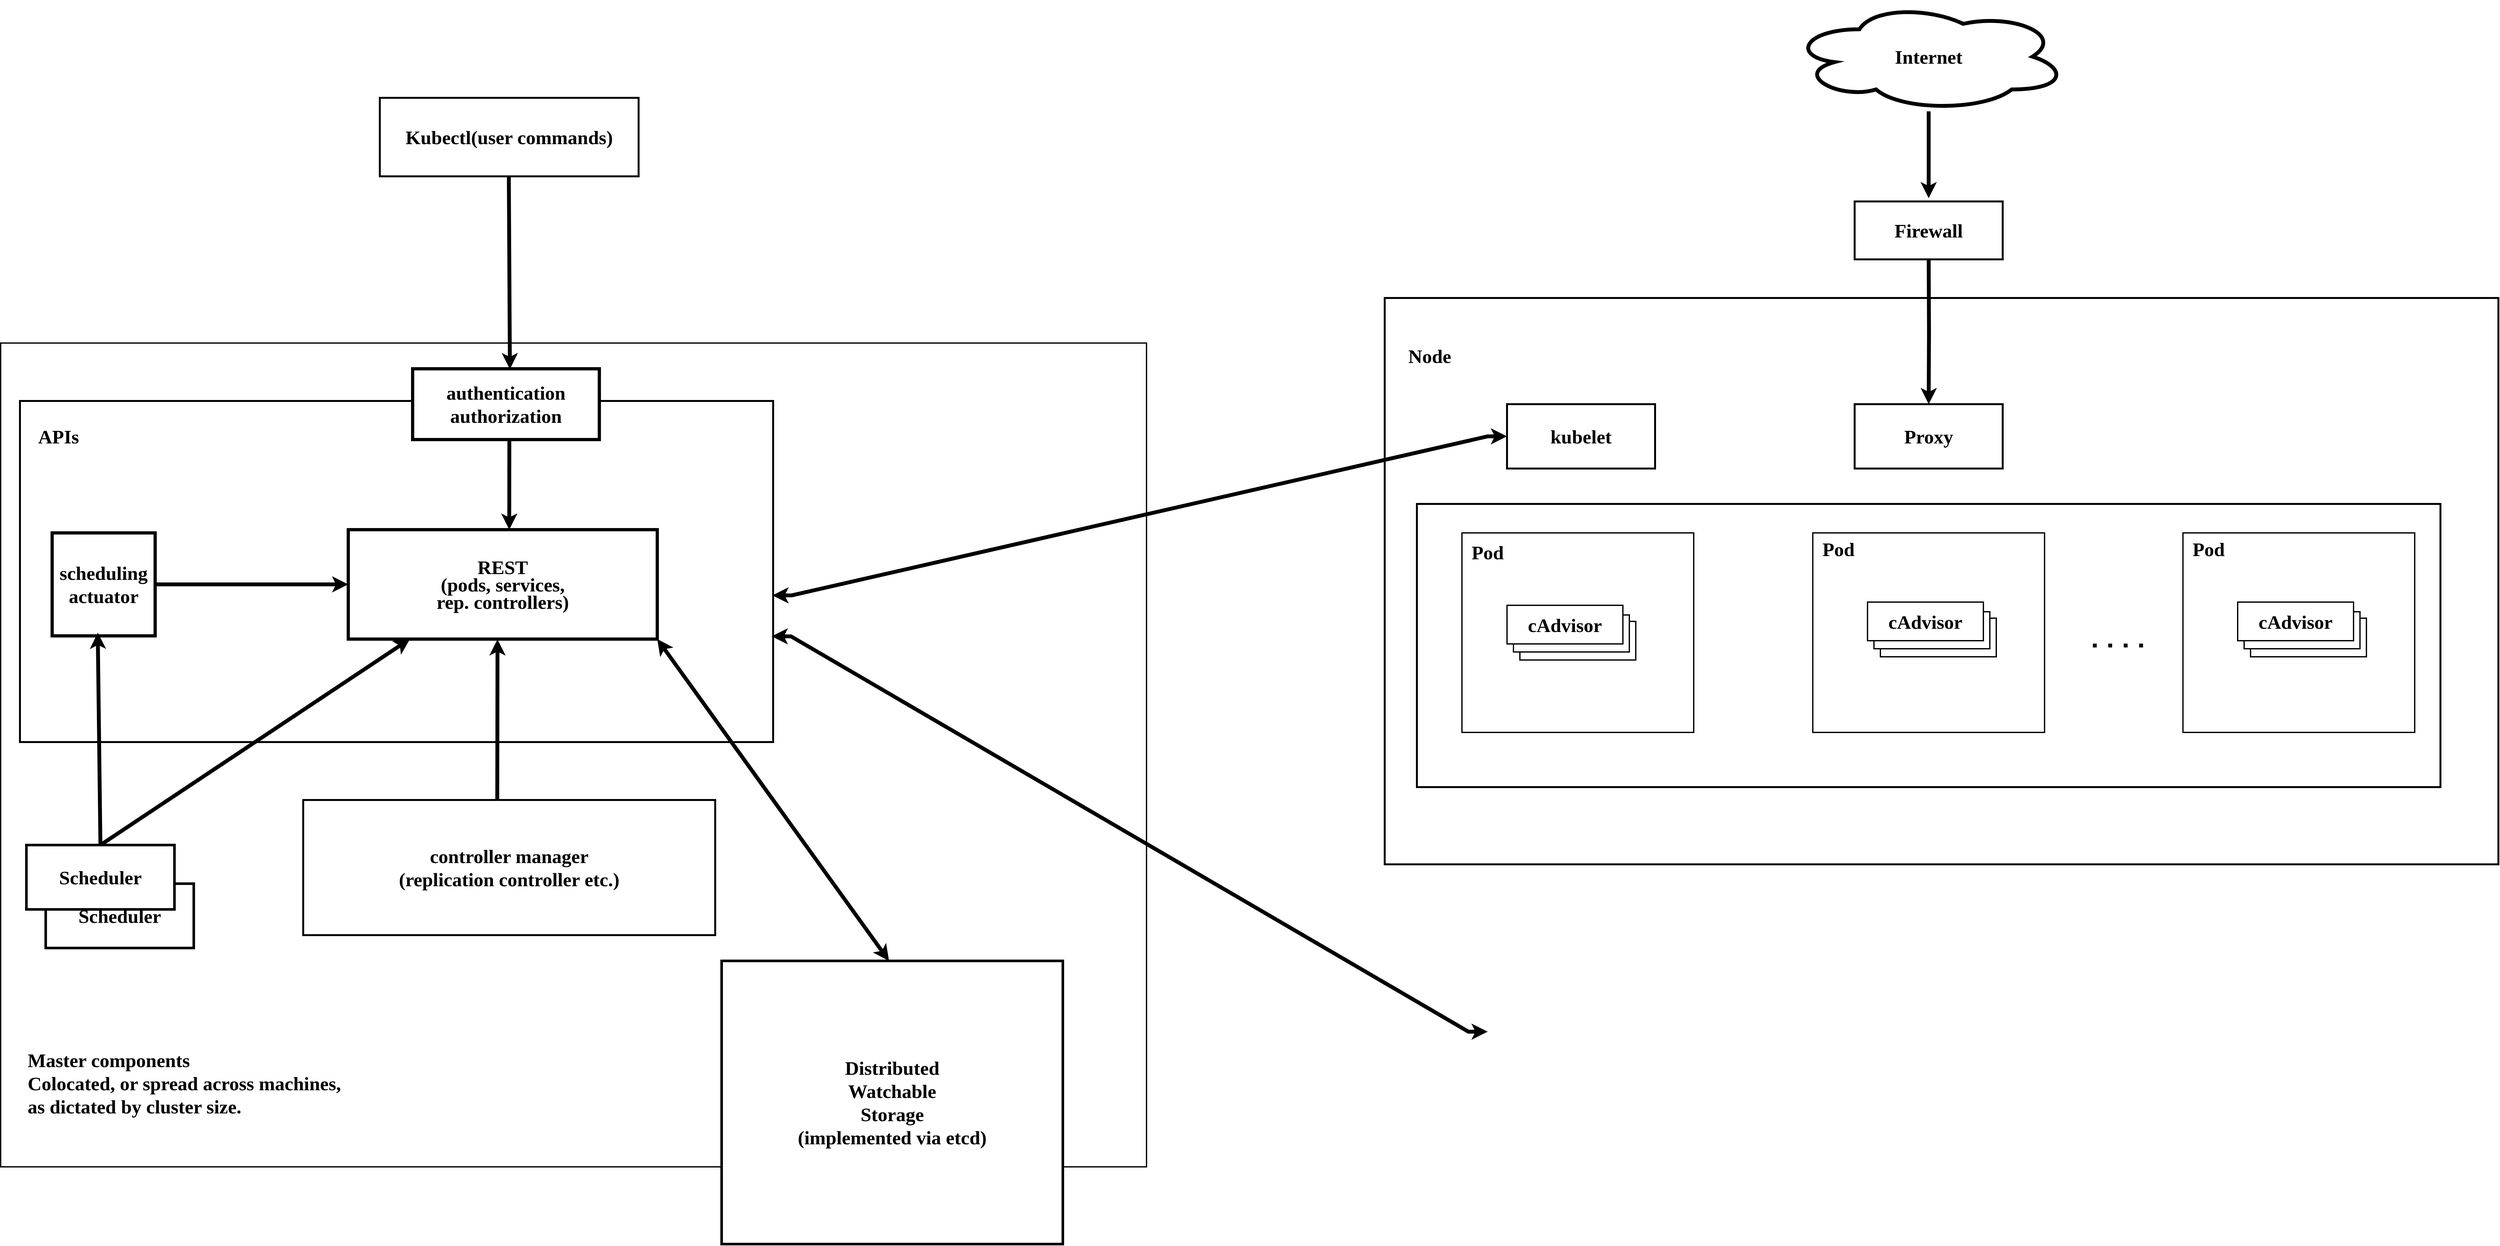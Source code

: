 <mxfile version="24.7.13">
  <diagram name="第 1 页" id="LvspWGDVvsqheb7RMKRR">
    <mxGraphModel dx="2745" dy="1413" grid="1" gridSize="10" guides="1" tooltips="1" connect="1" arrows="1" fold="1" page="1" pageScale="1" pageWidth="4000" pageHeight="2239" math="0" shadow="0">
      <root>
        <mxCell id="0" />
        <mxCell id="1" parent="0" />
        <mxCell id="ktVLUo-EPOUu5IFAiA05-36" value="" style="rounded=0;whiteSpace=wrap;html=1;movable=0;resizable=0;rotatable=0;deletable=0;editable=0;locked=1;connectable=0;strokeWidth=3;" vertex="1" parent="1">
          <mxGeometry x="2180" y="510" width="1730" height="880" as="geometry" />
        </mxCell>
        <mxCell id="ktVLUo-EPOUu5IFAiA05-21" value="" style="rounded=0;whiteSpace=wrap;html=1;strokeColor=#000000;strokeWidth=2;" vertex="1" parent="1">
          <mxGeometry x="30" y="580" width="1780" height="1280" as="geometry" />
        </mxCell>
        <mxCell id="ktVLUo-EPOUu5IFAiA05-16" value="&lt;font style=&quot;font-size: 30px;&quot; face=&quot;Comic Sans MS&quot;&gt;&lt;b&gt;Scheduler&lt;/b&gt;&lt;/font&gt;" style="rounded=0;whiteSpace=wrap;html=1;strokeWidth=4;" vertex="1" parent="1">
          <mxGeometry x="100" y="1420" width="230" height="100" as="geometry" />
        </mxCell>
        <mxCell id="ktVLUo-EPOUu5IFAiA05-4" value="" style="rounded=0;whiteSpace=wrap;html=1;strokeWidth=3;" vertex="1" parent="1">
          <mxGeometry x="60" y="670" width="1170" height="530" as="geometry" />
        </mxCell>
        <mxCell id="ktVLUo-EPOUu5IFAiA05-15" value="" style="endArrow=classic;html=1;rounded=0;strokeWidth=6;curved=0;endSize=6;exitX=0.5;exitY=0;exitDx=0;exitDy=0;entryX=0.2;entryY=0.998;entryDx=0;entryDy=0;entryPerimeter=0;" edge="1" parent="1" source="ktVLUo-EPOUu5IFAiA05-14" target="ktVLUo-EPOUu5IFAiA05-9">
          <mxGeometry width="50" height="50" relative="1" as="geometry">
            <mxPoint x="604.58" y="1265" as="sourcePoint" />
            <mxPoint x="560" y="1040" as="targetPoint" />
          </mxGeometry>
        </mxCell>
        <mxCell id="ktVLUo-EPOUu5IFAiA05-5" value="&lt;div style=&quot;font-size: 30px;&quot;&gt;&lt;font style=&quot;font-size: 30px;&quot; face=&quot;Comic Sans MS&quot;&gt;&lt;b&gt;authentication&lt;/b&gt;&lt;/font&gt;&lt;/div&gt;&lt;div style=&quot;font-size: 30px;&quot;&gt;&lt;font style=&quot;font-size: 30px;&quot; face=&quot;Comic Sans MS&quot;&gt;&lt;b&gt;authorization&lt;/b&gt;&lt;/font&gt;&lt;/div&gt;" style="rounded=0;whiteSpace=wrap;html=1;strokeWidth=5;" vertex="1" parent="1">
          <mxGeometry x="670" y="620" width="290" height="110" as="geometry" />
        </mxCell>
        <mxCell id="ktVLUo-EPOUu5IFAiA05-6" value="&lt;b&gt;&lt;font face=&quot;Comic Sans MS&quot; style=&quot;font-size: 30px;&quot;&gt;APIs&lt;/font&gt;&lt;/b&gt;" style="text;html=1;align=center;verticalAlign=middle;whiteSpace=wrap;rounded=0;" vertex="1" parent="1">
          <mxGeometry x="90" y="710" width="60" height="30" as="geometry" />
        </mxCell>
        <mxCell id="ktVLUo-EPOUu5IFAiA05-7" value="" style="group;strokeColor=default;strokeWidth=5;" vertex="1" connectable="0" parent="1">
          <mxGeometry x="620" y="200" width="400" height="120" as="geometry" />
        </mxCell>
        <mxCell id="ktVLUo-EPOUu5IFAiA05-1" value="&lt;font face=&quot;Comic Sans MS&quot; style=&quot;font-size: 30px;&quot;&gt;&lt;b&gt;Kubectl(user commands)&lt;/b&gt;&lt;/font&gt;" style="rounded=0;whiteSpace=wrap;html=1;" vertex="1" parent="ktVLUo-EPOUu5IFAiA05-7">
          <mxGeometry width="400" height="120.0" as="geometry" />
        </mxCell>
        <mxCell id="ktVLUo-EPOUu5IFAiA05-2" value="" style="endArrow=classic;html=1;rounded=0;strokeWidth=6;exitX=0.4;exitY=1.015;exitDx=0;exitDy=0;exitPerimeter=0;entryX=0.521;entryY=0.006;entryDx=0;entryDy=0;entryPerimeter=0;" edge="1" parent="ktVLUo-EPOUu5IFAiA05-7" target="ktVLUo-EPOUu5IFAiA05-5">
          <mxGeometry width="50" height="50" relative="1" as="geometry">
            <mxPoint x="199.41" y="120.0" as="sourcePoint" />
            <mxPoint x="210" y="573.333" as="targetPoint" />
          </mxGeometry>
        </mxCell>
        <mxCell id="ktVLUo-EPOUu5IFAiA05-8" value="" style="endArrow=classic;html=1;rounded=0;strokeWidth=6;exitX=0.518;exitY=1.001;exitDx=0;exitDy=0;exitPerimeter=0;entryX=0.521;entryY=0;entryDx=0;entryDy=0;entryPerimeter=0;" edge="1" parent="1" source="ktVLUo-EPOUu5IFAiA05-5" target="ktVLUo-EPOUu5IFAiA05-9">
          <mxGeometry width="50" height="50" relative="1" as="geometry">
            <mxPoint x="820.23" y="735" as="sourcePoint" />
            <mxPoint x="819.38" y="815" as="targetPoint" />
          </mxGeometry>
        </mxCell>
        <mxCell id="ktVLUo-EPOUu5IFAiA05-9" value="&lt;div style=&quot;font-size: 30px; line-height: 90%;&quot;&gt;&lt;font face=&quot;Comic Sans MS&quot; style=&quot;font-size: 30px;&quot;&gt;&lt;b&gt;REST&lt;/b&gt;&lt;/font&gt;&lt;/div&gt;&lt;div style=&quot;font-size: 30px; line-height: 90%;&quot;&gt;&lt;font face=&quot;Comic Sans MS&quot; style=&quot;font-size: 30px;&quot;&gt;&lt;b&gt;(pods, services,&lt;/b&gt;&lt;/font&gt;&lt;/div&gt;&lt;div style=&quot;font-size: 30px; line-height: 90%;&quot;&gt;&lt;font face=&quot;Comic Sans MS&quot; style=&quot;font-size: 30px;&quot;&gt;&lt;b&gt;rep. controllers)&lt;/b&gt;&lt;/font&gt;&lt;/div&gt;" style="rounded=0;whiteSpace=wrap;html=1;strokeWidth=5;" vertex="1" parent="1">
          <mxGeometry x="570" y="870" width="480" height="170" as="geometry" />
        </mxCell>
        <mxCell id="ktVLUo-EPOUu5IFAiA05-10" value="&lt;div style=&quot;font-size: 30px;&quot;&gt;&lt;font face=&quot;Comic Sans MS&quot; style=&quot;font-size: 30px;&quot;&gt;&lt;b&gt;scheduling&lt;/b&gt;&lt;/font&gt;&lt;/div&gt;&lt;div style=&quot;font-size: 30px;&quot;&gt;&lt;font face=&quot;Comic Sans MS&quot; style=&quot;font-size: 30px;&quot;&gt;&lt;b&gt;actuator&lt;/b&gt;&lt;/font&gt;&lt;/div&gt;" style="rounded=0;whiteSpace=wrap;html=1;strokeWidth=5;" vertex="1" parent="1">
          <mxGeometry x="110" y="875" width="160" height="160" as="geometry" />
        </mxCell>
        <mxCell id="ktVLUo-EPOUu5IFAiA05-11" value="" style="endArrow=classic;html=1;rounded=0;strokeWidth=6;exitX=1;exitY=0.5;exitDx=0;exitDy=0;entryX=0;entryY=0.5;entryDx=0;entryDy=0;" edge="1" parent="1" source="ktVLUo-EPOUu5IFAiA05-10" target="ktVLUo-EPOUu5IFAiA05-9">
          <mxGeometry width="50" height="50" relative="1" as="geometry">
            <mxPoint x="310.85" y="860" as="sourcePoint" />
            <mxPoint x="310" y="940" as="targetPoint" />
          </mxGeometry>
        </mxCell>
        <mxCell id="ktVLUo-EPOUu5IFAiA05-13" value="" style="endArrow=classic;html=1;rounded=0;strokeWidth=6;curved=0;endSize=6;exitX=0.5;exitY=0;exitDx=0;exitDy=0;" edge="1" parent="1" source="ktVLUo-EPOUu5IFAiA05-14">
          <mxGeometry width="50" height="50" relative="1" as="geometry">
            <mxPoint x="180" y="1260" as="sourcePoint" />
            <mxPoint x="180.85" y="1030" as="targetPoint" />
          </mxGeometry>
        </mxCell>
        <mxCell id="ktVLUo-EPOUu5IFAiA05-14" value="&lt;font style=&quot;font-size: 30px;&quot; face=&quot;Comic Sans MS&quot;&gt;&lt;b&gt;Scheduler&lt;/b&gt;&lt;/font&gt;" style="rounded=0;whiteSpace=wrap;html=1;strokeWidth=4;" vertex="1" parent="1">
          <mxGeometry x="70" y="1360" width="230" height="100" as="geometry" />
        </mxCell>
        <mxCell id="ktVLUo-EPOUu5IFAiA05-17" value="&lt;div style=&quot;font-size: 30px;&quot;&gt;&lt;font style=&quot;font-size: 30px;&quot; face=&quot;Comic Sans MS&quot;&gt;&lt;b style=&quot;font-size: 30px;&quot;&gt;controller manager&lt;/b&gt;&lt;/font&gt;&lt;/div&gt;&lt;div style=&quot;font-size: 30px;&quot;&gt;&lt;font style=&quot;font-size: 30px;&quot; face=&quot;Comic Sans MS&quot;&gt;&lt;b style=&quot;font-size: 30px;&quot;&gt;(replication controller etc.)&lt;/b&gt;&lt;/font&gt;&lt;/div&gt;" style="rounded=0;whiteSpace=wrap;html=1;fontSize=30;strokeWidth=3;" vertex="1" parent="1">
          <mxGeometry x="500" y="1290" width="640" height="210" as="geometry" />
        </mxCell>
        <mxCell id="ktVLUo-EPOUu5IFAiA05-19" value="" style="endArrow=classic;html=1;rounded=0;strokeWidth=6;entryX=0.483;entryY=1.002;entryDx=0;entryDy=0;entryPerimeter=0;exitX=0.471;exitY=0.006;exitDx=0;exitDy=0;exitPerimeter=0;" edge="1" parent="1" source="ktVLUo-EPOUu5IFAiA05-17" target="ktVLUo-EPOUu5IFAiA05-9">
          <mxGeometry width="50" height="50" relative="1" as="geometry">
            <mxPoint x="780" y="1290" as="sourcePoint" />
            <mxPoint x="840" y="1140" as="targetPoint" />
          </mxGeometry>
        </mxCell>
        <mxCell id="ktVLUo-EPOUu5IFAiA05-20" value="" style="endArrow=classic;startArrow=classic;html=1;rounded=0;strokeWidth=6;entryX=1;entryY=1;entryDx=0;entryDy=0;" edge="1" parent="1" target="ktVLUo-EPOUu5IFAiA05-9">
          <mxGeometry width="50" height="50" relative="1" as="geometry">
            <mxPoint x="1410" y="1540" as="sourcePoint" />
            <mxPoint x="1460" y="1450" as="targetPoint" />
          </mxGeometry>
        </mxCell>
        <mxCell id="ktVLUo-EPOUu5IFAiA05-22" value="&lt;div style=&quot;font-size: 30px;&quot;&gt;&lt;font face=&quot;Comic Sans MS&quot; style=&quot;font-size: 30px;&quot;&gt;&lt;b&gt;Distributed&lt;/b&gt;&lt;/font&gt;&lt;/div&gt;&lt;div style=&quot;font-size: 30px;&quot;&gt;&lt;font face=&quot;Comic Sans MS&quot; style=&quot;font-size: 30px;&quot;&gt;&lt;b&gt;Watchable&lt;/b&gt;&lt;/font&gt;&lt;/div&gt;&lt;div style=&quot;font-size: 30px;&quot;&gt;&lt;font face=&quot;Comic Sans MS&quot; style=&quot;font-size: 30px;&quot;&gt;&lt;b&gt;Storage&lt;/b&gt;&lt;/font&gt;&lt;/div&gt;&lt;div style=&quot;font-size: 30px;&quot;&gt;&lt;font face=&quot;Comic Sans MS&quot; style=&quot;font-size: 30px;&quot;&gt;&lt;b&gt;(implemented via etcd)&lt;/b&gt;&lt;/font&gt;&lt;/div&gt;" style="rounded=0;whiteSpace=wrap;html=1;strokeWidth=4;" vertex="1" parent="1">
          <mxGeometry x="1150" y="1540" width="530" height="440" as="geometry" />
        </mxCell>
        <mxCell id="ktVLUo-EPOUu5IFAiA05-23" value="&lt;div style=&quot;font-size: 30px;&quot;&gt;&lt;b style=&quot;&quot;&gt;&lt;font face=&quot;Comic Sans MS&quot; style=&quot;font-size: 30px;&quot;&gt;Master components&lt;/font&gt;&lt;/b&gt;&lt;/div&gt;&lt;div style=&quot;font-size: 30px;&quot;&gt;&lt;b&gt;&lt;font face=&quot;Comic Sans MS&quot; style=&quot;font-size: 30px;&quot;&gt;Colocated, or spread across machines,&lt;/font&gt;&lt;/b&gt;&lt;/div&gt;&lt;div style=&quot;font-size: 30px;&quot;&gt;&lt;b style=&quot;&quot;&gt;&lt;font face=&quot;Comic Sans MS&quot; style=&quot;font-size: 30px;&quot;&gt;as dictated by cluster size.&lt;/font&gt;&lt;/b&gt;&lt;/div&gt;" style="text;html=1;align=left;verticalAlign=middle;whiteSpace=wrap;rounded=0;" vertex="1" parent="1">
          <mxGeometry x="70" y="1610" width="910" height="240" as="geometry" />
        </mxCell>
        <mxCell id="ktVLUo-EPOUu5IFAiA05-30" value="" style="endArrow=classic;startArrow=classic;html=1;rounded=0;edgeStyle=entityRelationEdgeStyle;strokeWidth=6;exitX=0.999;exitY=0.57;exitDx=0;exitDy=0;exitPerimeter=0;entryX=0;entryY=0.5;entryDx=0;entryDy=0;" edge="1" parent="1" source="ktVLUo-EPOUu5IFAiA05-4" target="ktVLUo-EPOUu5IFAiA05-39">
          <mxGeometry width="50" height="50" relative="1" as="geometry">
            <mxPoint x="2310" y="590" as="sourcePoint" />
            <mxPoint x="2370" y="720" as="targetPoint" />
            <Array as="points">
              <mxPoint x="2180" y="940" />
            </Array>
          </mxGeometry>
        </mxCell>
        <mxCell id="ktVLUo-EPOUu5IFAiA05-31" value="" style="endArrow=classic;startArrow=classic;html=1;rounded=0;edgeStyle=entityRelationEdgeStyle;strokeWidth=6;exitX=0.998;exitY=0.69;exitDx=0;exitDy=0;exitPerimeter=0;" edge="1" parent="1" source="ktVLUo-EPOUu5IFAiA05-4">
          <mxGeometry width="50" height="50" relative="1" as="geometry">
            <mxPoint x="1230" y="1035.0" as="sourcePoint" />
            <mxPoint x="2340" y="1650" as="targetPoint" />
            <Array as="points">
              <mxPoint x="1228.83" y="1003.12" />
            </Array>
          </mxGeometry>
        </mxCell>
        <mxCell id="ktVLUo-EPOUu5IFAiA05-34" value="" style="edgeStyle=orthogonalEdgeStyle;rounded=0;orthogonalLoop=1;jettySize=auto;html=1;strokeWidth=6;" edge="1" parent="1" source="ktVLUo-EPOUu5IFAiA05-32">
          <mxGeometry relative="1" as="geometry">
            <mxPoint x="3025.0" y="355" as="targetPoint" />
          </mxGeometry>
        </mxCell>
        <mxCell id="ktVLUo-EPOUu5IFAiA05-32" value="&lt;font face=&quot;Comic Sans MS&quot; style=&quot;font-size: 30px;&quot;&gt;&lt;b&gt;Internet&lt;/b&gt;&lt;/font&gt;" style="ellipse;shape=cloud;whiteSpace=wrap;html=1;strokeWidth=6;" vertex="1" parent="1">
          <mxGeometry x="2810" y="50" width="430" height="170" as="geometry" />
        </mxCell>
        <mxCell id="ktVLUo-EPOUu5IFAiA05-35" value="&lt;font face=&quot;Comic Sans MS&quot; style=&quot;font-size: 30px;&quot;&gt;&lt;b&gt;Firewall&lt;/b&gt;&lt;/font&gt;" style="rounded=0;whiteSpace=wrap;html=1;strokeWidth=3;" vertex="1" parent="1">
          <mxGeometry x="2910" y="360" width="230" height="90" as="geometry" />
        </mxCell>
        <mxCell id="ktVLUo-EPOUu5IFAiA05-38" value="&lt;font style=&quot;font-size: 30px;&quot; face=&quot;Comic Sans MS&quot;&gt;&lt;b&gt;Node&lt;/b&gt;&lt;/font&gt;" style="text;html=1;align=center;verticalAlign=middle;whiteSpace=wrap;rounded=0;" vertex="1" parent="1">
          <mxGeometry x="2220" y="600" width="60" as="geometry" />
        </mxCell>
        <mxCell id="ktVLUo-EPOUu5IFAiA05-39" value="&lt;b&gt;&lt;font style=&quot;font-size: 30px;&quot; face=&quot;Comic Sans MS&quot;&gt;kubelet&lt;/font&gt;&lt;/b&gt;" style="rounded=0;whiteSpace=wrap;html=1;strokeWidth=3;" vertex="1" parent="1">
          <mxGeometry x="2370" y="675" width="230" height="100" as="geometry" />
        </mxCell>
        <mxCell id="ktVLUo-EPOUu5IFAiA05-40" value="&lt;b&gt;&lt;font style=&quot;font-size: 30px;&quot; face=&quot;Comic Sans MS&quot;&gt;Proxy&lt;/font&gt;&lt;/b&gt;" style="rounded=0;whiteSpace=wrap;html=1;strokeWidth=3;" vertex="1" parent="1">
          <mxGeometry x="2910" y="675" width="230" height="100" as="geometry" />
        </mxCell>
        <mxCell id="ktVLUo-EPOUu5IFAiA05-43" value="" style="edgeStyle=orthogonalEdgeStyle;rounded=0;orthogonalLoop=1;jettySize=auto;html=1;strokeWidth=6;exitX=0.523;exitY=0.996;exitDx=0;exitDy=0;exitPerimeter=0;entryX=0.5;entryY=0;entryDx=0;entryDy=0;" edge="1" parent="1" target="ktVLUo-EPOUu5IFAiA05-40">
          <mxGeometry relative="1" as="geometry">
            <mxPoint x="3025.03" y="450" as="sourcePoint" />
            <mxPoint x="3024.74" y="605.36" as="targetPoint" />
          </mxGeometry>
        </mxCell>
        <mxCell id="ktVLUo-EPOUu5IFAiA05-44" value="" style="rounded=0;whiteSpace=wrap;html=1;strokeWidth=3;movable=0;resizable=0;rotatable=0;deletable=0;editable=0;locked=1;connectable=0;" vertex="1" parent="1">
          <mxGeometry x="2230" y="830" width="1590" height="440" as="geometry" />
        </mxCell>
        <mxCell id="ktVLUo-EPOUu5IFAiA05-56" value="" style="group" vertex="1" connectable="0" parent="1">
          <mxGeometry x="2300" y="875" width="360" height="310" as="geometry" />
        </mxCell>
        <mxCell id="ktVLUo-EPOUu5IFAiA05-45" value="" style="rounded=0;whiteSpace=wrap;html=1;strokeWidth=2;movable=1;resizable=1;rotatable=1;deletable=1;editable=1;locked=0;connectable=1;" vertex="1" parent="ktVLUo-EPOUu5IFAiA05-56">
          <mxGeometry width="360" height="310" as="geometry" />
        </mxCell>
        <mxCell id="ktVLUo-EPOUu5IFAiA05-46" value="&lt;font face=&quot;Comic Sans MS&quot; style=&quot;font-size: 30px;&quot;&gt;&lt;b&gt;Pod&lt;/b&gt;&lt;/font&gt;" style="text;html=1;align=center;verticalAlign=middle;whiteSpace=wrap;rounded=0;" vertex="1" parent="ktVLUo-EPOUu5IFAiA05-56">
          <mxGeometry x="10" y="15" width="60" height="30" as="geometry" />
        </mxCell>
        <mxCell id="ktVLUo-EPOUu5IFAiA05-55" value="" style="group;strokeWidth=2;strokeColor=none;" vertex="1" connectable="0" parent="ktVLUo-EPOUu5IFAiA05-56">
          <mxGeometry x="70" y="112.5" width="200" height="85" as="geometry" />
        </mxCell>
        <mxCell id="ktVLUo-EPOUu5IFAiA05-47" value="&lt;b&gt;&lt;font face=&quot;Comic Sans MS&quot; style=&quot;font-size: 30px;&quot;&gt;cAdvisor&lt;/font&gt;&lt;/b&gt;" style="rounded=0;whiteSpace=wrap;html=1;strokeWidth=2;" vertex="1" parent="ktVLUo-EPOUu5IFAiA05-55">
          <mxGeometry x="20" y="25" width="180" height="60" as="geometry" />
        </mxCell>
        <mxCell id="ktVLUo-EPOUu5IFAiA05-53" value="&lt;b&gt;&lt;font face=&quot;Comic Sans MS&quot; style=&quot;font-size: 30px;&quot;&gt;cAdvisor&lt;/font&gt;&lt;/b&gt;" style="rounded=0;whiteSpace=wrap;html=1;strokeWidth=2;" vertex="1" parent="ktVLUo-EPOUu5IFAiA05-55">
          <mxGeometry x="10" y="15" width="180" height="57.5" as="geometry" />
        </mxCell>
        <mxCell id="ktVLUo-EPOUu5IFAiA05-54" value="&lt;b&gt;&lt;font face=&quot;Comic Sans MS&quot; style=&quot;font-size: 30px;&quot;&gt;cAdvisor&lt;/font&gt;&lt;/b&gt;" style="rounded=0;whiteSpace=wrap;html=1;strokeWidth=2;" vertex="1" parent="ktVLUo-EPOUu5IFAiA05-55">
          <mxGeometry width="180" height="60" as="geometry" />
        </mxCell>
        <mxCell id="ktVLUo-EPOUu5IFAiA05-58" value="" style="rounded=0;whiteSpace=wrap;html=1;strokeWidth=2;movable=1;resizable=1;rotatable=1;deletable=1;editable=1;locked=0;connectable=1;" vertex="1" parent="1">
          <mxGeometry x="2845" y="875" width="360" height="310" as="geometry" />
        </mxCell>
        <mxCell id="ktVLUo-EPOUu5IFAiA05-59" value="&lt;font face=&quot;Comic Sans MS&quot; style=&quot;font-size: 30px;&quot;&gt;&lt;b&gt;Pod&lt;/b&gt;&lt;/font&gt;" style="text;html=1;align=center;verticalAlign=middle;whiteSpace=wrap;rounded=0;" vertex="1" parent="1">
          <mxGeometry x="2855" y="885" width="60" height="30" as="geometry" />
        </mxCell>
        <mxCell id="ktVLUo-EPOUu5IFAiA05-60" value="" style="group;strokeWidth=2;strokeColor=none;" vertex="1" connectable="0" parent="1">
          <mxGeometry x="2930" y="982.5" width="200" height="85" as="geometry" />
        </mxCell>
        <mxCell id="ktVLUo-EPOUu5IFAiA05-61" value="&lt;b&gt;&lt;font face=&quot;Comic Sans MS&quot; style=&quot;font-size: 30px;&quot;&gt;cAdvisor&lt;/font&gt;&lt;/b&gt;" style="rounded=0;whiteSpace=wrap;html=1;strokeWidth=2;" vertex="1" parent="ktVLUo-EPOUu5IFAiA05-60">
          <mxGeometry x="20" y="25" width="180" height="60" as="geometry" />
        </mxCell>
        <mxCell id="ktVLUo-EPOUu5IFAiA05-62" value="&lt;b&gt;&lt;font face=&quot;Comic Sans MS&quot; style=&quot;font-size: 30px;&quot;&gt;cAdvisor&lt;/font&gt;&lt;/b&gt;" style="rounded=0;whiteSpace=wrap;html=1;strokeWidth=2;" vertex="1" parent="ktVLUo-EPOUu5IFAiA05-60">
          <mxGeometry x="10" y="15" width="180" height="57.5" as="geometry" />
        </mxCell>
        <mxCell id="ktVLUo-EPOUu5IFAiA05-63" value="&lt;b&gt;&lt;font face=&quot;Comic Sans MS&quot; style=&quot;font-size: 30px;&quot;&gt;cAdvisor&lt;/font&gt;&lt;/b&gt;" style="rounded=0;whiteSpace=wrap;html=1;strokeWidth=2;" vertex="1" parent="ktVLUo-EPOUu5IFAiA05-60">
          <mxGeometry width="180" height="60" as="geometry" />
        </mxCell>
        <mxCell id="ktVLUo-EPOUu5IFAiA05-64" value="" style="rounded=0;whiteSpace=wrap;html=1;strokeWidth=2;movable=1;resizable=1;rotatable=1;deletable=1;editable=1;locked=0;connectable=1;" vertex="1" parent="1">
          <mxGeometry x="3420" y="875" width="360" height="310" as="geometry" />
        </mxCell>
        <mxCell id="ktVLUo-EPOUu5IFAiA05-65" value="&lt;font face=&quot;Comic Sans MS&quot; style=&quot;font-size: 30px;&quot;&gt;&lt;b&gt;Pod&lt;/b&gt;&lt;/font&gt;" style="text;html=1;align=center;verticalAlign=middle;whiteSpace=wrap;rounded=0;" vertex="1" parent="1">
          <mxGeometry x="3430" y="885" width="60" height="30" as="geometry" />
        </mxCell>
        <mxCell id="ktVLUo-EPOUu5IFAiA05-66" value="" style="group;strokeWidth=2;strokeColor=none;" vertex="1" connectable="0" parent="1">
          <mxGeometry x="3505" y="982.5" width="200" height="85" as="geometry" />
        </mxCell>
        <mxCell id="ktVLUo-EPOUu5IFAiA05-67" value="&lt;b&gt;&lt;font face=&quot;Comic Sans MS&quot; style=&quot;font-size: 30px;&quot;&gt;cAdvisor&lt;/font&gt;&lt;/b&gt;" style="rounded=0;whiteSpace=wrap;html=1;strokeWidth=2;" vertex="1" parent="ktVLUo-EPOUu5IFAiA05-66">
          <mxGeometry x="20" y="25" width="180" height="60" as="geometry" />
        </mxCell>
        <mxCell id="ktVLUo-EPOUu5IFAiA05-68" value="&lt;b&gt;&lt;font face=&quot;Comic Sans MS&quot; style=&quot;font-size: 30px;&quot;&gt;cAdvisor&lt;/font&gt;&lt;/b&gt;" style="rounded=0;whiteSpace=wrap;html=1;strokeWidth=2;" vertex="1" parent="ktVLUo-EPOUu5IFAiA05-66">
          <mxGeometry x="10" y="15" width="180" height="57.5" as="geometry" />
        </mxCell>
        <mxCell id="ktVLUo-EPOUu5IFAiA05-69" value="&lt;b&gt;&lt;font face=&quot;Comic Sans MS&quot; style=&quot;font-size: 30px;&quot;&gt;cAdvisor&lt;/font&gt;&lt;/b&gt;" style="rounded=0;whiteSpace=wrap;html=1;strokeWidth=2;" vertex="1" parent="ktVLUo-EPOUu5IFAiA05-66">
          <mxGeometry width="180" height="60" as="geometry" />
        </mxCell>
        <mxCell id="ktVLUo-EPOUu5IFAiA05-71" value="" style="endArrow=none;dashed=1;html=1;dashPattern=1 3;strokeWidth=6;rounded=0;exitX=0.998;exitY=0.593;exitDx=0;exitDy=0;exitPerimeter=0;" edge="1" parent="1">
          <mxGeometry width="50" height="50" relative="1" as="geometry">
            <mxPoint x="3280" y="1050.0" as="sourcePoint" />
            <mxPoint x="3360" y="1050" as="targetPoint" />
          </mxGeometry>
        </mxCell>
      </root>
    </mxGraphModel>
  </diagram>
</mxfile>
